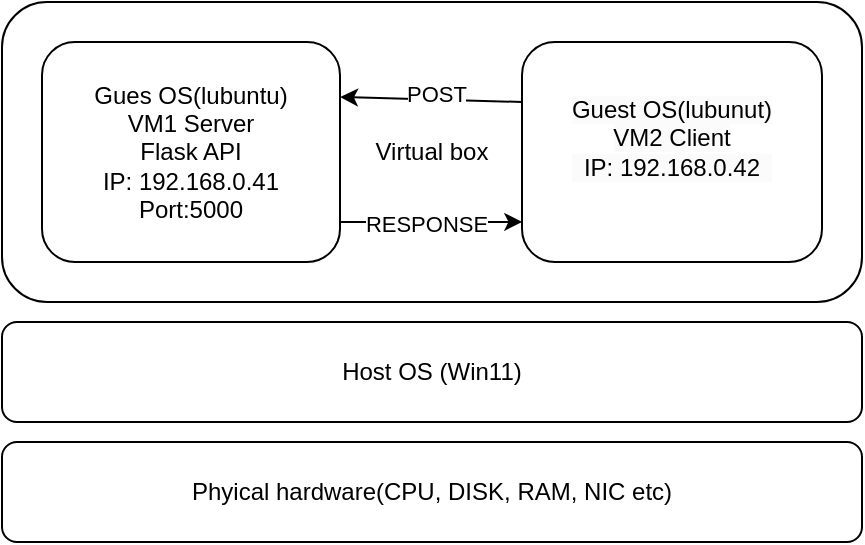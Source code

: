 <mxfile version="26.0.11" pages="2">
  <diagram name="Page-1" id="TIt93ZfiGLC9II-rLzQa">
    <mxGraphModel dx="934" dy="485" grid="1" gridSize="10" guides="1" tooltips="1" connect="1" arrows="1" fold="1" page="1" pageScale="1" pageWidth="850" pageHeight="1100" math="0" shadow="0">
      <root>
        <mxCell id="0" />
        <mxCell id="1" parent="0" />
        <mxCell id="CWQEiRBexC8i40beE2Wa-5" value="Virtual box" style="rounded=1;whiteSpace=wrap;html=1;" vertex="1" parent="1">
          <mxGeometry x="230" y="30" width="430" height="150" as="geometry" />
        </mxCell>
        <mxCell id="CWQEiRBexC8i40beE2Wa-7" value="&lt;div&gt;Gues OS(lubuntu)&lt;/div&gt;VM1 Server&lt;div&gt;Flask API&lt;/div&gt;&lt;div&gt;IP: 192.168.0.41&lt;/div&gt;&lt;div&gt;Port:5000&lt;/div&gt;" style="rounded=1;whiteSpace=wrap;html=1;" vertex="1" parent="1">
          <mxGeometry x="250" y="50" width="149" height="110" as="geometry" />
        </mxCell>
        <mxCell id="CWQEiRBexC8i40beE2Wa-8" value="&lt;br&gt;&lt;span style=&quot;color: rgb(0, 0, 0); font-family: Helvetica; font-size: 12px; font-style: normal; font-variant-ligatures: normal; font-variant-caps: normal; font-weight: 400; letter-spacing: normal; orphans: 2; text-align: center; text-indent: 0px; text-transform: none; widows: 2; word-spacing: 0px; -webkit-text-stroke-width: 0px; white-space: normal; background-color: rgb(251, 251, 251); text-decoration-thickness: initial; text-decoration-style: initial; text-decoration-color: initial; float: none; display: inline !important;&quot;&gt;Guest OS(lubunut)&lt;br&gt;&lt;/span&gt;&lt;div&gt;&lt;span style=&quot;color: rgb(0, 0, 0); font-family: Helvetica; font-size: 12px; font-style: normal; font-variant-ligatures: normal; font-variant-caps: normal; font-weight: 400; letter-spacing: normal; orphans: 2; text-align: center; text-indent: 0px; text-transform: none; widows: 2; word-spacing: 0px; -webkit-text-stroke-width: 0px; white-space: normal; background-color: rgb(251, 251, 251); text-decoration-thickness: initial; text-decoration-style: initial; text-decoration-color: initial; float: none; display: inline !important;&quot;&gt;VM2 Client&lt;/span&gt;&lt;div style=&quot;forced-color-adjust: none; color: rgb(0, 0, 0); font-family: Helvetica; font-size: 12px; font-style: normal; font-variant-ligatures: normal; font-variant-caps: normal; font-weight: 400; letter-spacing: normal; orphans: 2; text-align: center; text-indent: 0px; text-transform: none; widows: 2; word-spacing: 0px; -webkit-text-stroke-width: 0px; white-space: normal; background-color: rgb(251, 251, 251); text-decoration-thickness: initial; text-decoration-style: initial; text-decoration-color: initial;&quot;&gt;&lt;span style=&quot;forced-color-adjust: none; background-color: transparent; color: light-dark(rgb(0, 0, 0), rgb(255, 255, 255));&quot;&gt;IP: 192.168.0.42&lt;/span&gt;&lt;/div&gt;&lt;br&gt;&lt;br&gt;&lt;/div&gt;" style="rounded=1;whiteSpace=wrap;html=1;" vertex="1" parent="1">
          <mxGeometry x="490" y="50" width="150" height="110" as="geometry" />
        </mxCell>
        <mxCell id="CWQEiRBexC8i40beE2Wa-12" value="Host OS (Win11)" style="rounded=1;whiteSpace=wrap;html=1;" vertex="1" parent="1">
          <mxGeometry x="230" y="190" width="430" height="50" as="geometry" />
        </mxCell>
        <mxCell id="CWQEiRBexC8i40beE2Wa-14" value="Phyical hardware(CPU, DISK, RAM, NIC etc)" style="rounded=1;whiteSpace=wrap;html=1;" vertex="1" parent="1">
          <mxGeometry x="230" y="250" width="430" height="50" as="geometry" />
        </mxCell>
        <mxCell id="CWQEiRBexC8i40beE2Wa-18" value="" style="endArrow=classic;html=1;rounded=0;entryX=0.605;entryY=0.733;entryDx=0;entryDy=0;entryPerimeter=0;" edge="1" parent="1" target="CWQEiRBexC8i40beE2Wa-5">
          <mxGeometry width="50" height="50" relative="1" as="geometry">
            <mxPoint x="399" y="140" as="sourcePoint" />
            <mxPoint x="489" y="90" as="targetPoint" />
          </mxGeometry>
        </mxCell>
        <mxCell id="CWQEiRBexC8i40beE2Wa-21" value="RESPONSE" style="edgeLabel;html=1;align=center;verticalAlign=middle;resizable=0;points=[];" vertex="1" connectable="0" parent="CWQEiRBexC8i40beE2Wa-18">
          <mxGeometry x="-0.064" y="-1" relative="1" as="geometry">
            <mxPoint as="offset" />
          </mxGeometry>
        </mxCell>
        <mxCell id="CWQEiRBexC8i40beE2Wa-19" value="" style="endArrow=classic;html=1;rounded=0;entryX=1;entryY=0.25;entryDx=0;entryDy=0;" edge="1" parent="1" target="CWQEiRBexC8i40beE2Wa-7">
          <mxGeometry width="50" height="50" relative="1" as="geometry">
            <mxPoint x="490" y="80" as="sourcePoint" />
            <mxPoint x="390" y="80" as="targetPoint" />
          </mxGeometry>
        </mxCell>
        <mxCell id="CWQEiRBexC8i40beE2Wa-20" value="POST" style="edgeLabel;html=1;align=center;verticalAlign=middle;resizable=0;points=[];" vertex="1" connectable="0" parent="CWQEiRBexC8i40beE2Wa-19">
          <mxGeometry x="-0.047" y="-3" relative="1" as="geometry">
            <mxPoint as="offset" />
          </mxGeometry>
        </mxCell>
      </root>
    </mxGraphModel>
  </diagram>
  <diagram name="Copy of Page-1" id="lYsUJKmgfA5MxRdVYPIr">
    <mxGraphModel dx="794" dy="412" grid="1" gridSize="10" guides="1" tooltips="1" connect="1" arrows="1" fold="1" page="1" pageScale="1" pageWidth="850" pageHeight="1100" math="0" shadow="0">
      <root>
        <mxCell id="FGYIMF3l_1lbSloqPpKZ-0" />
        <mxCell id="FGYIMF3l_1lbSloqPpKZ-1" parent="FGYIMF3l_1lbSloqPpKZ-0" />
        <mxCell id="FGYIMF3l_1lbSloqPpKZ-2" value="Virtual box" style="rounded=1;whiteSpace=wrap;html=1;" vertex="1" parent="FGYIMF3l_1lbSloqPpKZ-1">
          <mxGeometry x="230" y="30" width="430" height="150" as="geometry" />
        </mxCell>
        <mxCell id="FGYIMF3l_1lbSloqPpKZ-3" value="&lt;div&gt;Gues OS(lubuntu)&lt;/div&gt;VM1 Server&lt;div&gt;Flask API&lt;/div&gt;&lt;div&gt;IP: 192.168.0.41&lt;/div&gt;&lt;div&gt;Port:5000&lt;/div&gt;" style="rounded=1;whiteSpace=wrap;html=1;" vertex="1" parent="FGYIMF3l_1lbSloqPpKZ-1">
          <mxGeometry x="250" y="50" width="149" height="110" as="geometry" />
        </mxCell>
        <mxCell id="FGYIMF3l_1lbSloqPpKZ-4" value="&lt;br&gt;&lt;span style=&quot;color: rgb(0, 0, 0); font-family: Helvetica; font-size: 12px; font-style: normal; font-variant-ligatures: normal; font-variant-caps: normal; font-weight: 400; letter-spacing: normal; orphans: 2; text-align: center; text-indent: 0px; text-transform: none; widows: 2; word-spacing: 0px; -webkit-text-stroke-width: 0px; white-space: normal; background-color: rgb(251, 251, 251); text-decoration-thickness: initial; text-decoration-style: initial; text-decoration-color: initial; float: none; display: inline !important;&quot;&gt;Guest OS(lubunut)&lt;br&gt;&lt;/span&gt;&lt;div&gt;&lt;span style=&quot;color: rgb(0, 0, 0); font-family: Helvetica; font-size: 12px; font-style: normal; font-variant-ligatures: normal; font-variant-caps: normal; font-weight: 400; letter-spacing: normal; orphans: 2; text-align: center; text-indent: 0px; text-transform: none; widows: 2; word-spacing: 0px; -webkit-text-stroke-width: 0px; white-space: normal; background-color: rgb(251, 251, 251); text-decoration-thickness: initial; text-decoration-style: initial; text-decoration-color: initial; float: none; display: inline !important;&quot;&gt;VM2 Client&lt;/span&gt;&lt;div style=&quot;forced-color-adjust: none; color: rgb(0, 0, 0); font-family: Helvetica; font-size: 12px; font-style: normal; font-variant-ligatures: normal; font-variant-caps: normal; font-weight: 400; letter-spacing: normal; orphans: 2; text-align: center; text-indent: 0px; text-transform: none; widows: 2; word-spacing: 0px; -webkit-text-stroke-width: 0px; white-space: normal; background-color: rgb(251, 251, 251); text-decoration-thickness: initial; text-decoration-style: initial; text-decoration-color: initial;&quot;&gt;&lt;span style=&quot;forced-color-adjust: none; background-color: transparent; color: light-dark(rgb(0, 0, 0), rgb(255, 255, 255));&quot;&gt;IP: 192.168.0.42&lt;/span&gt;&lt;/div&gt;&lt;br&gt;&lt;br&gt;&lt;/div&gt;" style="rounded=1;whiteSpace=wrap;html=1;" vertex="1" parent="FGYIMF3l_1lbSloqPpKZ-1">
          <mxGeometry x="490" y="50" width="150" height="110" as="geometry" />
        </mxCell>
        <mxCell id="FGYIMF3l_1lbSloqPpKZ-5" value="Host OS (Win11)" style="rounded=1;whiteSpace=wrap;html=1;" vertex="1" parent="FGYIMF3l_1lbSloqPpKZ-1">
          <mxGeometry x="230" y="190" width="430" height="50" as="geometry" />
        </mxCell>
        <mxCell id="FGYIMF3l_1lbSloqPpKZ-6" value="Phyical hardware(CPU, DISK, RAM, NIC etc)" style="rounded=1;whiteSpace=wrap;html=1;" vertex="1" parent="FGYIMF3l_1lbSloqPpKZ-1">
          <mxGeometry x="230" y="250" width="430" height="50" as="geometry" />
        </mxCell>
        <mxCell id="FGYIMF3l_1lbSloqPpKZ-7" value="" style="endArrow=classic;html=1;rounded=0;entryX=0.605;entryY=0.733;entryDx=0;entryDy=0;entryPerimeter=0;" edge="1" parent="FGYIMF3l_1lbSloqPpKZ-1" target="FGYIMF3l_1lbSloqPpKZ-2">
          <mxGeometry width="50" height="50" relative="1" as="geometry">
            <mxPoint x="399" y="140" as="sourcePoint" />
            <mxPoint x="489" y="90" as="targetPoint" />
          </mxGeometry>
        </mxCell>
        <mxCell id="FGYIMF3l_1lbSloqPpKZ-8" value="RESPONSE" style="edgeLabel;html=1;align=center;verticalAlign=middle;resizable=0;points=[];" vertex="1" connectable="0" parent="FGYIMF3l_1lbSloqPpKZ-7">
          <mxGeometry x="-0.064" y="-1" relative="1" as="geometry">
            <mxPoint as="offset" />
          </mxGeometry>
        </mxCell>
        <mxCell id="FGYIMF3l_1lbSloqPpKZ-9" value="" style="endArrow=classic;html=1;rounded=0;entryX=1;entryY=0.25;entryDx=0;entryDy=0;" edge="1" parent="FGYIMF3l_1lbSloqPpKZ-1" target="FGYIMF3l_1lbSloqPpKZ-3">
          <mxGeometry width="50" height="50" relative="1" as="geometry">
            <mxPoint x="490" y="80" as="sourcePoint" />
            <mxPoint x="390" y="80" as="targetPoint" />
          </mxGeometry>
        </mxCell>
        <mxCell id="FGYIMF3l_1lbSloqPpKZ-10" value="POST" style="edgeLabel;html=1;align=center;verticalAlign=middle;resizable=0;points=[];" vertex="1" connectable="0" parent="FGYIMF3l_1lbSloqPpKZ-9">
          <mxGeometry x="-0.047" y="-3" relative="1" as="geometry">
            <mxPoint as="offset" />
          </mxGeometry>
        </mxCell>
      </root>
    </mxGraphModel>
  </diagram>
</mxfile>

